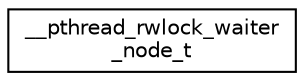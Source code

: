 digraph "Graphical Class Hierarchy"
{
 // LATEX_PDF_SIZE
  edge [fontname="Helvetica",fontsize="10",labelfontname="Helvetica",labelfontsize="10"];
  node [fontname="Helvetica",fontsize="10",shape=record];
  rankdir="LR";
  Node0 [label="__pthread_rwlock_waiter\l_node_t",height=0.2,width=0.4,color="black", fillcolor="white", style="filled",URL="$struct____pthread__rwlock__waiter__node__t.html",tooltip="Internal structure that stores one waiting thread."];
}
